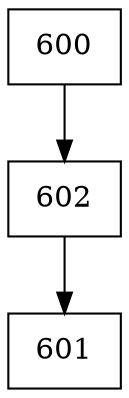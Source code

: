 digraph G {
  node [shape=record];
  node0 [label="{600}"];
  node0 -> node1;
  node1 [label="{602}"];
  node1 -> node2;
  node2 [label="{601}"];
}
